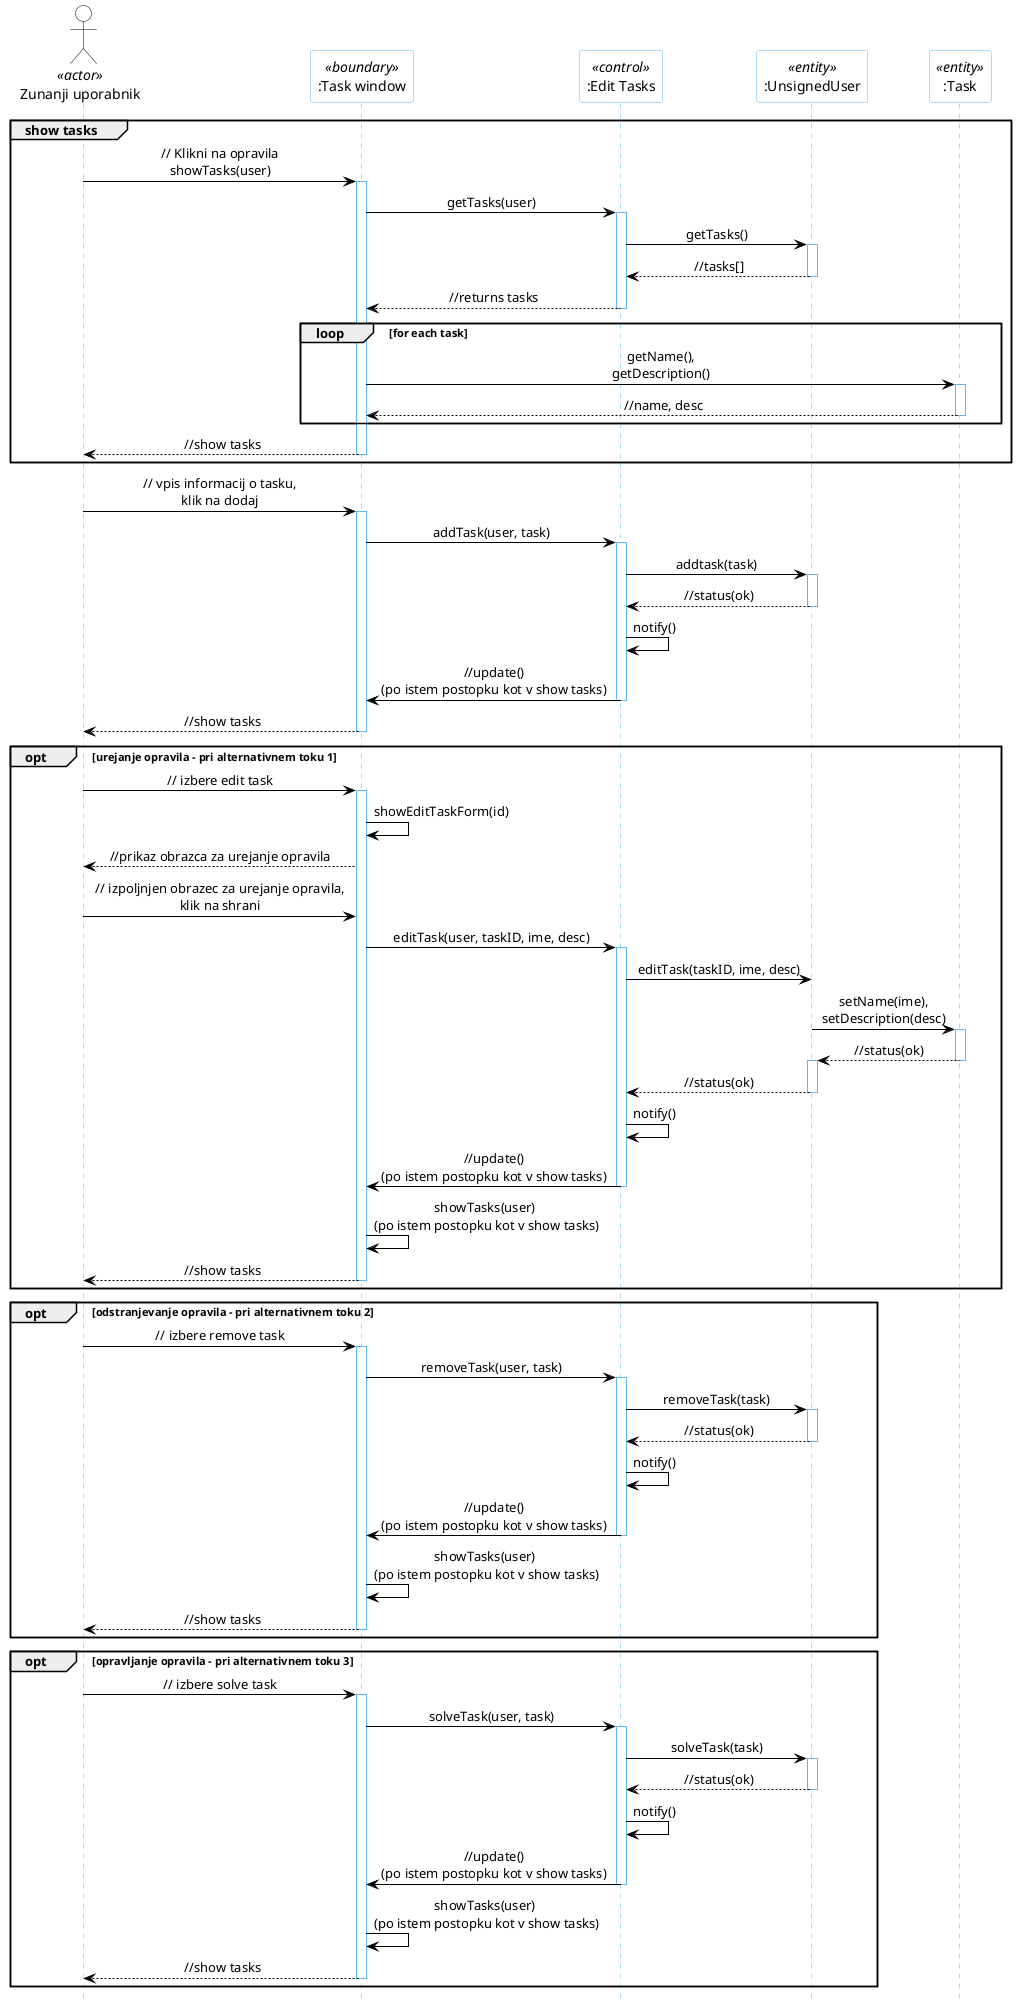 @startuml urejanjeSeznamaOpravil
hide footbox

skinparam backgroundcolor transparent
skinparam defaultTextAlignment center
skinparam actorBorderColor black
skinparam actorBackgroundColor white
skinparam arrowColor black  
skinparam sequenceLifeLineBorderColor #5FB8EC
skinparam sequenceParticipantBorderColor #5FB8EC
skinparam sequenceParticipantBackgroundColor white

actor "Zunanji uporabnik" as zup<<actor>>
participant ":Task window" as Vmesnik <<boundary>>
participant ":Edit Tasks" as editTasks <<control>>
participant ":UnsignedUser" as UnsignedUser <<entity>>
participant ":Task" as task <<entity>>

group show tasks
zup -> Vmesnik: // Klikni na opravila\nshowTasks(user)

activate Vmesnik

Vmesnik -> editTasks: getTasks(user)
activate editTasks

editTasks -> UnsignedUser: getTasks()
activate UnsignedUser
editTasks <-- UnsignedUser: //tasks[]
deactivate UnsignedUser

Vmesnik <-- editTasks: //returns tasks
deactivate editTasks

loop for each task
Vmesnik -> task: getName(),\ngetDescription()
activate task
Vmesnik <-- task: //name, desc
deactivate task
end


zup <-- Vmesnik: //show tasks
deactivate Vmesnik
end
zup -> Vmesnik: // vpis informacij o tasku,\nklik na dodaj
activate Vmesnik

Vmesnik -> editTasks: addTask(user, task)
activate editTasks
editTasks -> UnsignedUser: addtask(task)
activate UnsignedUser
editTasks <-- UnsignedUser: //status(ok)
deactivate UnsignedUser
editTasks -> editTasks: notify()
Vmesnik <- editTasks: //update()\n(po istem postopku kot v show tasks)
deactivate editTasks
zup <-- Vmesnik: //show tasks 
deactivate Vmesnik

opt urejanje opravila - pri alternativnem toku 1
zup -> Vmesnik: // izbere edit task
activate Vmesnik

Vmesnik -> Vmesnik: showEditTaskForm(id)
Vmesnik --> zup: //prikaz obrazca za urejanje opravila
zup -> Vmesnik: // izpoljnjen obrazec za urejanje opravila,\nklik na shrani

Vmesnik -> editTasks: editTask(user, taskID, ime, desc)
activate editTasks
editTasks -> UnsignedUser: editTask(taskID, ime, desc)
UnsignedUser -> task: setName(ime),\nsetDescription(desc)
activate task
UnsignedUser <-- task: //status(ok)
deactivate task
activate UnsignedUser
editTasks <-- UnsignedUser: //status(ok)
deactivate UnsignedUser
editTasks -> editTasks: notify()
Vmesnik <- editTasks: //update()\n(po istem postopku kot v show tasks)
deactivate editTasks
Vmesnik -> Vmesnik: showTasks(user) \n(po istem postopku kot v show tasks)
zup <-- Vmesnik: //show tasks
deactivate Vmesnik
end


opt odstranjevanje opravila - pri alternativnem toku 2
zup -> Vmesnik: // izbere remove task
activate Vmesnik

Vmesnik -> editTasks: removeTask(user, task)
activate editTasks
editTasks -> UnsignedUser: removeTask(task)
activate UnsignedUser
editTasks <-- UnsignedUser: //status(ok)
deactivate UnsignedUser
editTasks -> editTasks: notify()
Vmesnik <- editTasks: //update()\n(po istem postopku kot v show tasks)
deactivate editTasks
Vmesnik -> Vmesnik: showTasks(user) \n(po istem postopku kot v show tasks)
zup <-- Vmesnik: //show tasks
deactivate Vmesnik
end


opt opravljanje opravila - pri alternativnem toku 3
zup -> Vmesnik: // izbere solve task
activate Vmesnik

Vmesnik -> editTasks: solveTask(user, task)
activate editTasks
editTasks -> UnsignedUser: solveTask(task)
activate UnsignedUser
editTasks <-- UnsignedUser: //status(ok)
deactivate UnsignedUser
editTasks -> editTasks: notify()
Vmesnik <- editTasks: //update()\n(po istem postopku kot v show tasks)
deactivate editTasks
Vmesnik -> Vmesnik: showTasks(user) \n(po istem postopku kot v show tasks)
zup <-- Vmesnik: //show tasks
deactivate Vmesnik
end